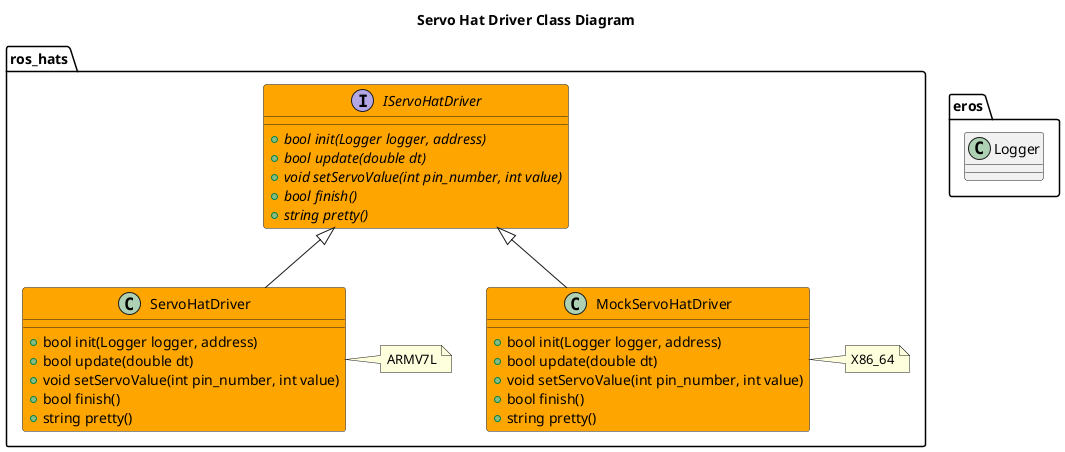 @startuml
title Servo Hat Driver Class Diagram
package eros {
    class Logger
}
namespace ros_hats{
interface IServoHatDriver #Orange {
    +{abstract} bool init(Logger logger, address)
    +{abstract} bool update(double dt)
    +{abstract} void setServoValue(int pin_number, int value)
    +{abstract} bool finish()
    +{abstract} string pretty()

}
class ServoHatDriver #Orange {
    +bool init(Logger logger, address)
    +bool update(double dt)
    +void setServoValue(int pin_number, int value)
    +bool finish()
    +string pretty()
}
note right of ServoHatDriver 
ARMV7L
end note
IServoHatDriver <|-- ServoHatDriver
class MockServoHatDriver #Orange {
    +bool init(Logger logger, address)
    +bool update(double dt)
    +void setServoValue(int pin_number, int value)
    +bool finish()
    +string pretty()

}
note right of MockServoHatDriver 
X86_64
end note
IServoHatDriver <|-- MockServoHatDriver
}
@enduml